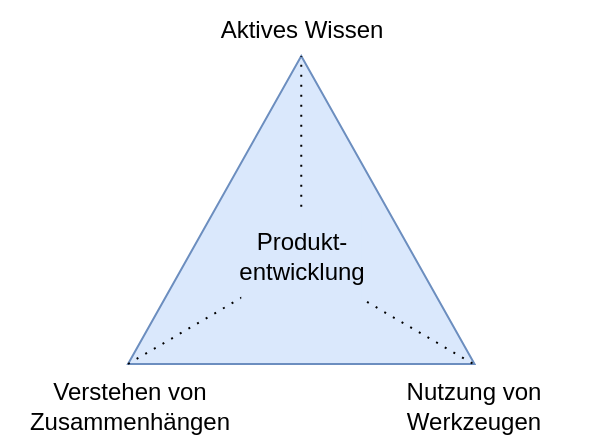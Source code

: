 <mxfile version="24.5.3" type="device">
  <diagram name="Seite-1" id="tQ0ftKxHk6KphrgHs4fO">
    <mxGraphModel dx="988" dy="592" grid="1" gridSize="10" guides="1" tooltips="1" connect="1" arrows="1" fold="1" page="1" pageScale="1" pageWidth="827" pageHeight="1169" math="0" shadow="0">
      <root>
        <mxCell id="0" />
        <mxCell id="1" parent="0" />
        <mxCell id="mLHIJTyr5hpvtW-Wlfsm-3" value="Verstehen von Zusammenhängen" style="text;html=1;align=center;verticalAlign=middle;whiteSpace=wrap;rounded=0;" parent="1" vertex="1">
          <mxGeometry x="264" y="668" width="130" height="30" as="geometry" />
        </mxCell>
        <mxCell id="mLHIJTyr5hpvtW-Wlfsm-9" value="Aktives Wissen" style="text;html=1;align=center;verticalAlign=middle;whiteSpace=wrap;rounded=0;" parent="1" vertex="1">
          <mxGeometry x="354.63" y="480" width="120" height="30" as="geometry" />
        </mxCell>
        <mxCell id="mLHIJTyr5hpvtW-Wlfsm-1" value="" style="triangle;whiteSpace=wrap;html=1;rotation=-90;fillColor=#dae8fc;strokeColor=#6c8ebf;" parent="1" vertex="1">
          <mxGeometry x="337.63" y="498.38" width="154" height="173.25" as="geometry" />
        </mxCell>
        <mxCell id="mLHIJTyr5hpvtW-Wlfsm-4" value="" style="endArrow=none;dashed=1;html=1;rounded=0;entryX=1;entryY=0.5;entryDx=0;entryDy=0;jumpSize=6;startSize=6;endSize=6;dashPattern=1 4;" parent="1" target="mLHIJTyr5hpvtW-Wlfsm-1" edge="1">
          <mxGeometry width="50" height="50" relative="1" as="geometry">
            <mxPoint x="414.63" y="608.38" as="sourcePoint" />
            <mxPoint x="427.63" y="648.38" as="targetPoint" />
          </mxGeometry>
        </mxCell>
        <mxCell id="mLHIJTyr5hpvtW-Wlfsm-5" value="" style="endArrow=none;dashed=1;html=1;rounded=0;exitX=0;exitY=0;exitDx=0;exitDy=0;exitPerimeter=0;dashPattern=1 4;" parent="1" source="mLHIJTyr5hpvtW-Wlfsm-1" edge="1">
          <mxGeometry width="50" height="50" relative="1" as="geometry">
            <mxPoint x="337.63" y="698.38" as="sourcePoint" />
            <mxPoint x="414.63" y="611.38" as="targetPoint" />
          </mxGeometry>
        </mxCell>
        <mxCell id="mLHIJTyr5hpvtW-Wlfsm-6" value="" style="endArrow=none;dashed=1;html=1;rounded=0;exitX=0.002;exitY=0.994;exitDx=0;exitDy=0;exitPerimeter=0;dashPattern=1 4;" parent="1" source="mLHIJTyr5hpvtW-Wlfsm-1" edge="1">
          <mxGeometry width="50" height="50" relative="1" as="geometry">
            <mxPoint x="377.63" y="698.38" as="sourcePoint" />
            <mxPoint x="415.63" y="612.38" as="targetPoint" />
          </mxGeometry>
        </mxCell>
        <mxCell id="mLHIJTyr5hpvtW-Wlfsm-10" value="Produkt-entwicklung" style="text;html=1;align=center;verticalAlign=middle;whiteSpace=wrap;rounded=0;fillColor=#dae8fc;strokeColor=none;" parent="1" vertex="1">
          <mxGeometry x="384.63" y="585" width="60" height="45" as="geometry" />
        </mxCell>
        <mxCell id="oB--57uGbdaJ3v9jcPXn-1" value="Nutzung von Werkzeugen" style="text;html=1;align=center;verticalAlign=middle;whiteSpace=wrap;rounded=0;" vertex="1" parent="1">
          <mxGeometry x="441" y="668" width="120" height="30" as="geometry" />
        </mxCell>
      </root>
    </mxGraphModel>
  </diagram>
</mxfile>
